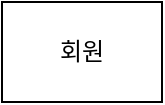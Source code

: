 <mxfile version="14.9.8" type="github">
  <diagram id="9a09a41Avvm3HiaATYl2" name="Page-1">
    <mxGraphModel dx="1038" dy="579" grid="1" gridSize="10" guides="1" tooltips="1" connect="1" arrows="1" fold="1" page="1" pageScale="1" pageWidth="827" pageHeight="1169" math="0" shadow="0">
      <root>
        <mxCell id="0" />
        <mxCell id="1" parent="0" />
        <mxCell id="aDHhY_CjM5yWhrHMz9ZA-10" value="회원" style="rounded=0;whiteSpace=wrap;html=1;" vertex="1" parent="1">
          <mxGeometry x="360" y="220" width="80" height="50" as="geometry" />
        </mxCell>
      </root>
    </mxGraphModel>
  </diagram>
</mxfile>
